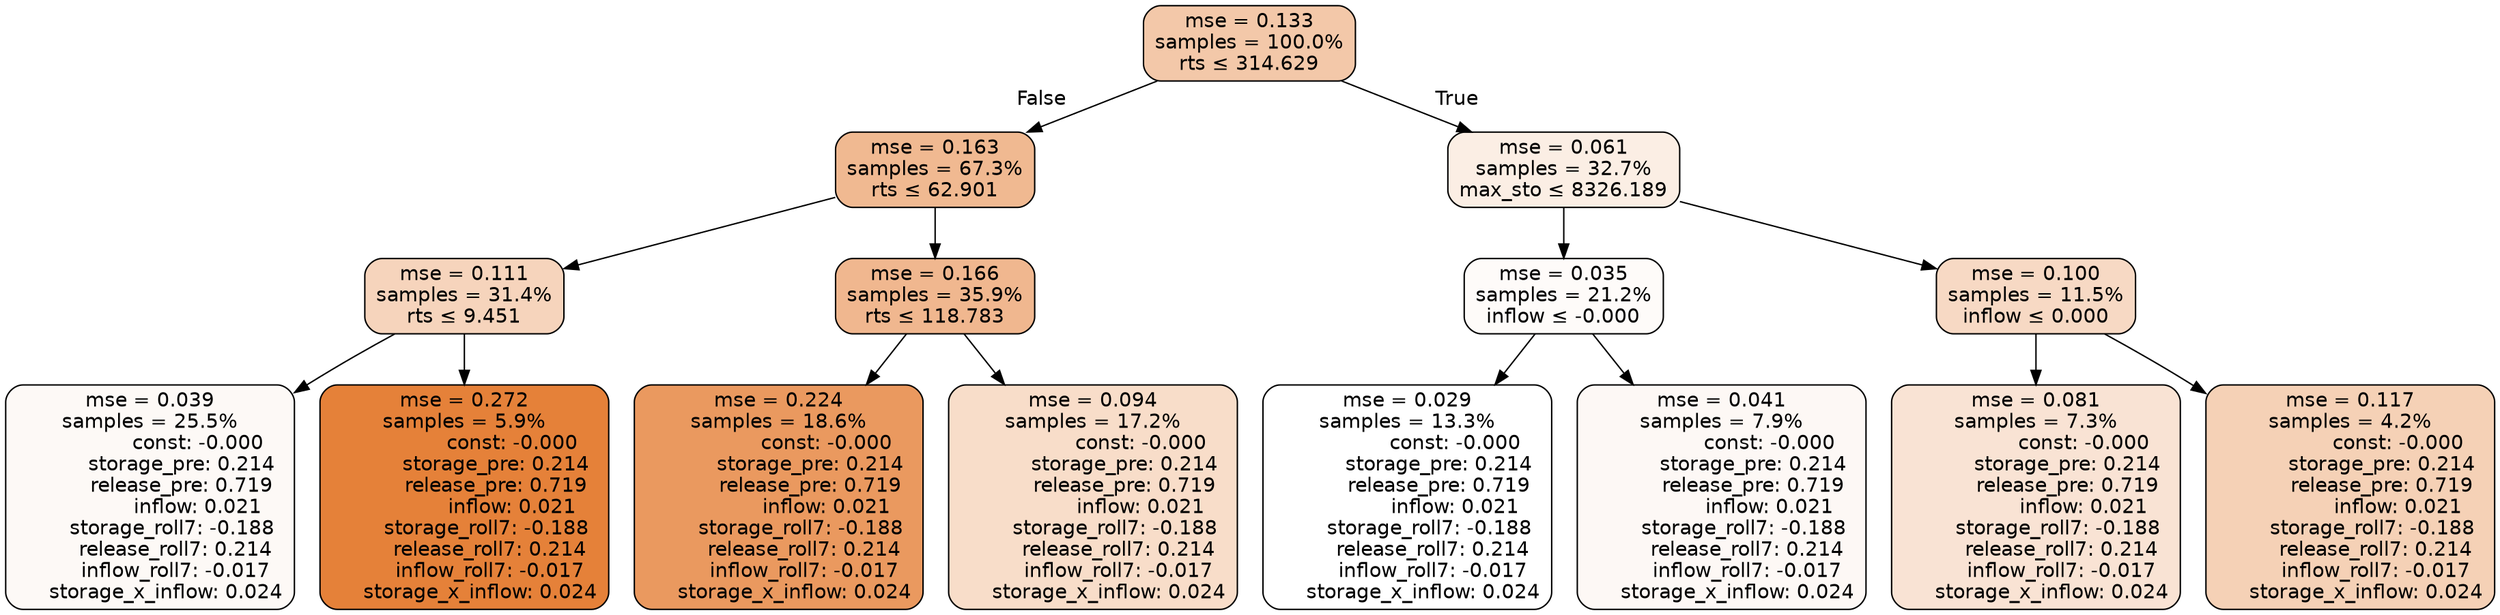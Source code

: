 digraph tree {
node [shape=rectangle, style="filled, rounded", color="black", fontname=helvetica] ;
edge [fontname=helvetica] ;
	"0" [label="mse = 0.133
samples = 100.0%
rts &le; 314.629", fillcolor="#f3c8a9"]
	"1" [label="mse = 0.163
samples = 67.3%
rts &le; 62.901", fillcolor="#f0b991"]
	"2" [label="mse = 0.111
samples = 31.4%
rts &le; 9.451", fillcolor="#f6d4bc"]
	"3" [label="mse = 0.039
samples = 25.5%
               const: -0.000
          storage_pre: 0.214
          release_pre: 0.719
               inflow: 0.021
       storage_roll7: -0.188
        release_roll7: 0.214
        inflow_roll7: -0.017
     storage_x_inflow: 0.024", fillcolor="#fdf9f6"]
	"4" [label="mse = 0.272
samples = 5.9%
               const: -0.000
          storage_pre: 0.214
          release_pre: 0.719
               inflow: 0.021
       storage_roll7: -0.188
        release_roll7: 0.214
        inflow_roll7: -0.017
     storage_x_inflow: 0.024", fillcolor="#e58139"]
	"5" [label="mse = 0.166
samples = 35.9%
rts &le; 118.783", fillcolor="#f0b78f"]
	"6" [label="mse = 0.224
samples = 18.6%
               const: -0.000
          storage_pre: 0.214
          release_pre: 0.719
               inflow: 0.021
       storage_roll7: -0.188
        release_roll7: 0.214
        inflow_roll7: -0.017
     storage_x_inflow: 0.024", fillcolor="#ea995f"]
	"7" [label="mse = 0.094
samples = 17.2%
               const: -0.000
          storage_pre: 0.214
          release_pre: 0.719
               inflow: 0.021
       storage_roll7: -0.188
        release_roll7: 0.214
        inflow_roll7: -0.017
     storage_x_inflow: 0.024", fillcolor="#f8ddc9"]
	"8" [label="mse = 0.061
samples = 32.7%
max_sto &le; 8326.189", fillcolor="#fbeee4"]
	"9" [label="mse = 0.035
samples = 21.2%
inflow &le; -0.000", fillcolor="#fefbf9"]
	"10" [label="mse = 0.029
samples = 13.3%
               const: -0.000
          storage_pre: 0.214
          release_pre: 0.719
               inflow: 0.021
       storage_roll7: -0.188
        release_roll7: 0.214
        inflow_roll7: -0.017
     storage_x_inflow: 0.024", fillcolor="#ffffff"]
	"11" [label="mse = 0.041
samples = 7.9%
               const: -0.000
          storage_pre: 0.214
          release_pre: 0.719
               inflow: 0.021
       storage_roll7: -0.188
        release_roll7: 0.214
        inflow_roll7: -0.017
     storage_x_inflow: 0.024", fillcolor="#fdf8f5"]
	"12" [label="mse = 0.100
samples = 11.5%
inflow &le; 0.000", fillcolor="#f7d9c4"]
	"13" [label="mse = 0.081
samples = 7.3%
               const: -0.000
          storage_pre: 0.214
          release_pre: 0.719
               inflow: 0.021
       storage_roll7: -0.188
        release_roll7: 0.214
        inflow_roll7: -0.017
     storage_x_inflow: 0.024", fillcolor="#f9e3d4"]
	"14" [label="mse = 0.117
samples = 4.2%
               const: -0.000
          storage_pre: 0.214
          release_pre: 0.719
               inflow: 0.021
       storage_roll7: -0.188
        release_roll7: 0.214
        inflow_roll7: -0.017
     storage_x_inflow: 0.024", fillcolor="#f5d1b6"]

	"0" -> "1" [labeldistance=2.5, labelangle=45, headlabel="False"]
	"1" -> "2"
	"2" -> "3"
	"2" -> "4"
	"1" -> "5"
	"5" -> "6"
	"5" -> "7"
	"0" -> "8" [labeldistance=2.5, labelangle=-45, headlabel="True"]
	"8" -> "9"
	"9" -> "10"
	"9" -> "11"
	"8" -> "12"
	"12" -> "13"
	"12" -> "14"
}